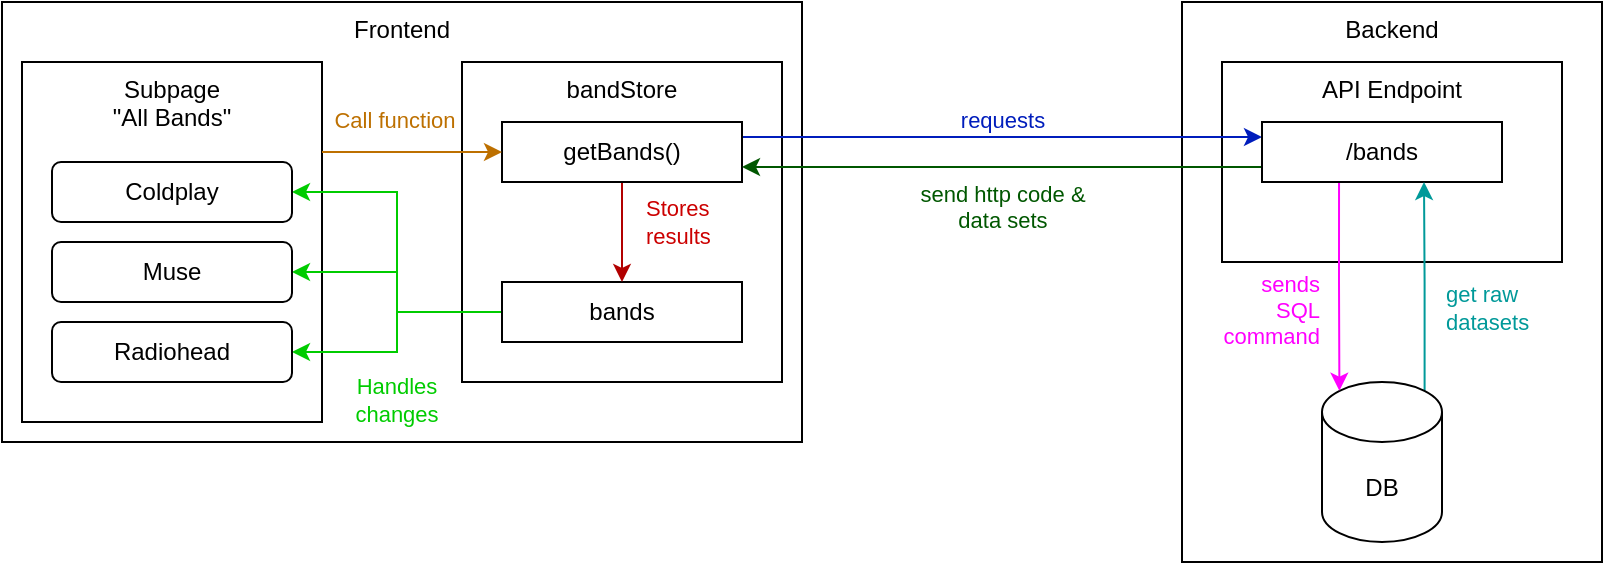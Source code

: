 <mxfile version="26.0.9">
  <diagram name="Page-1" id="6ideKt-3XiqBCAVgAsyQ">
    <mxGraphModel dx="1195" dy="689" grid="1" gridSize="10" guides="1" tooltips="1" connect="1" arrows="1" fold="1" page="1" pageScale="1" pageWidth="1169" pageHeight="827" math="0" shadow="0">
      <root>
        <mxCell id="0" />
        <mxCell id="1" parent="0" />
        <mxCell id="KDqfIFqn06qLZiIO6-10-49" value="Frontend" style="rounded=0;whiteSpace=wrap;html=1;verticalAlign=top;" parent="1" vertex="1">
          <mxGeometry x="40" y="90" width="400" height="220" as="geometry" />
        </mxCell>
        <mxCell id="KDqfIFqn06qLZiIO6-10-52" value="Subpage&lt;div&gt;&quot;All Bands&quot;&lt;/div&gt;" style="rounded=0;whiteSpace=wrap;html=1;verticalAlign=top;" parent="1" vertex="1">
          <mxGeometry x="50" y="120" width="150" height="180" as="geometry" />
        </mxCell>
        <mxCell id="KDqfIFqn06qLZiIO6-10-50" value="Backend" style="rounded=0;whiteSpace=wrap;html=1;verticalAlign=top;" parent="1" vertex="1">
          <mxGeometry x="630" y="90" width="210" height="280" as="geometry" />
        </mxCell>
        <mxCell id="KDqfIFqn06qLZiIO6-10-55" value="API Endpoint" style="rounded=0;whiteSpace=wrap;html=1;verticalAlign=top;" parent="1" vertex="1">
          <mxGeometry x="650" y="120" width="170" height="100" as="geometry" />
        </mxCell>
        <mxCell id="KDqfIFqn06qLZiIO6-10-46" value="bandStore" style="rounded=0;whiteSpace=wrap;html=1;verticalAlign=top;" parent="1" vertex="1">
          <mxGeometry x="270" y="120" width="160" height="160" as="geometry" />
        </mxCell>
        <mxCell id="KDqfIFqn06qLZiIO6-10-70" style="edgeStyle=orthogonalEdgeStyle;rounded=0;orthogonalLoop=1;jettySize=auto;html=1;exitX=0;exitY=0.5;exitDx=0;exitDy=0;entryX=1;entryY=0.5;entryDx=0;entryDy=0;strokeColor=#00CC00;" parent="1" source="KDqfIFqn06qLZiIO6-10-47" target="KDqfIFqn06qLZiIO6-10-65" edge="1">
          <mxGeometry relative="1" as="geometry" />
        </mxCell>
        <mxCell id="KDqfIFqn06qLZiIO6-10-71" style="edgeStyle=orthogonalEdgeStyle;rounded=0;orthogonalLoop=1;jettySize=auto;html=1;exitX=0;exitY=0.5;exitDx=0;exitDy=0;entryX=1;entryY=0.5;entryDx=0;entryDy=0;strokeColor=#00CC00;" parent="1" source="KDqfIFqn06qLZiIO6-10-47" target="KDqfIFqn06qLZiIO6-10-66" edge="1">
          <mxGeometry relative="1" as="geometry" />
        </mxCell>
        <mxCell id="KDqfIFqn06qLZiIO6-10-73" value="&lt;font color=&quot;#00cc00&quot;&gt;Handles&lt;/font&gt;&lt;div&gt;&lt;font color=&quot;#00cc00&quot;&gt;changes&lt;/font&gt;&lt;/div&gt;" style="edgeStyle=orthogonalEdgeStyle;rounded=0;orthogonalLoop=1;jettySize=auto;html=1;exitX=0;exitY=0.5;exitDx=0;exitDy=0;entryX=1;entryY=0.5;entryDx=0;entryDy=0;strokeColor=#00CC00;" parent="1" source="KDqfIFqn06qLZiIO6-10-47" target="KDqfIFqn06qLZiIO6-10-72" edge="1">
          <mxGeometry x="0.168" y="24" relative="1" as="geometry">
            <mxPoint as="offset" />
          </mxGeometry>
        </mxCell>
        <mxCell id="KDqfIFqn06qLZiIO6-10-47" value="bands" style="rounded=0;whiteSpace=wrap;html=1;" parent="1" vertex="1">
          <mxGeometry x="290" y="230" width="120" height="30" as="geometry" />
        </mxCell>
        <mxCell id="KDqfIFqn06qLZiIO6-10-59" value="&lt;div style=&quot;&quot;&gt;&lt;font style=&quot;color: rgb(204, 0, 0);&quot;&gt;Stores&lt;/font&gt;&lt;/div&gt;&lt;div style=&quot;&quot;&gt;&lt;font style=&quot;color: rgb(204, 0, 0);&quot;&gt;results&lt;/font&gt;&lt;/div&gt;" style="edgeStyle=orthogonalEdgeStyle;rounded=0;orthogonalLoop=1;jettySize=auto;html=1;exitX=0.5;exitY=1;exitDx=0;exitDy=0;entryX=0.5;entryY=0;entryDx=0;entryDy=0;align=left;fillColor=#e51400;strokeColor=#B20000;" parent="1" source="KDqfIFqn06qLZiIO6-10-48" target="KDqfIFqn06qLZiIO6-10-47" edge="1">
          <mxGeometry x="-0.2" y="10" relative="1" as="geometry">
            <mxPoint as="offset" />
          </mxGeometry>
        </mxCell>
        <mxCell id="KDqfIFqn06qLZiIO6-10-67" value="&lt;font style=&quot;color: rgb(0, 29, 188);&quot;&gt;requests&lt;/font&gt;" style="edgeStyle=orthogonalEdgeStyle;rounded=0;orthogonalLoop=1;jettySize=auto;html=1;exitX=1;exitY=0.25;exitDx=0;exitDy=0;entryX=0;entryY=0.25;entryDx=0;entryDy=0;verticalAlign=bottom;fillColor=#0050ef;strokeColor=#001DBC;" parent="1" source="KDqfIFqn06qLZiIO6-10-48" target="KDqfIFqn06qLZiIO6-10-56" edge="1">
          <mxGeometry relative="1" as="geometry" />
        </mxCell>
        <mxCell id="KDqfIFqn06qLZiIO6-10-48" value="getBands()" style="rounded=0;whiteSpace=wrap;html=1;" parent="1" vertex="1">
          <mxGeometry x="290" y="150" width="120" height="30" as="geometry" />
        </mxCell>
        <mxCell id="KDqfIFqn06qLZiIO6-10-53" value="&lt;font color=&quot;#bd7000&quot;&gt;Call function&lt;/font&gt;" style="edgeStyle=orthogonalEdgeStyle;rounded=0;orthogonalLoop=1;jettySize=auto;html=1;exitX=1;exitY=0.25;exitDx=0;exitDy=0;entryX=0;entryY=0.5;entryDx=0;entryDy=0;verticalAlign=bottom;fillColor=#f0a30a;strokeColor=#BD7000;" parent="1" source="KDqfIFqn06qLZiIO6-10-52" target="KDqfIFqn06qLZiIO6-10-48" edge="1">
          <mxGeometry x="-0.215" y="7" relative="1" as="geometry">
            <mxPoint as="offset" />
          </mxGeometry>
        </mxCell>
        <mxCell id="KDqfIFqn06qLZiIO6-10-68" value="&lt;font style=&quot;color: rgb(0, 87, 0);&quot;&gt;send http code &amp;amp;&lt;/font&gt;&lt;div&gt;&lt;span style=&quot;color: light-dark(rgb(0, 87, 0), rgb(0, 87, 0)); background-color: light-dark(#ffffff, var(--ge-dark-color, #121212));&quot;&gt;data sets&lt;/span&gt;&lt;/div&gt;" style="edgeStyle=orthogonalEdgeStyle;rounded=0;orthogonalLoop=1;jettySize=auto;html=1;exitX=0;exitY=0.75;exitDx=0;exitDy=0;entryX=1;entryY=0.75;entryDx=0;entryDy=0;verticalAlign=top;fillColor=#008a00;strokeColor=#005700;" parent="1" source="KDqfIFqn06qLZiIO6-10-56" target="KDqfIFqn06qLZiIO6-10-48" edge="1">
          <mxGeometry relative="1" as="geometry" />
        </mxCell>
        <mxCell id="KDqfIFqn06qLZiIO6-10-56" value="/bands" style="rounded=0;whiteSpace=wrap;html=1;" parent="1" vertex="1">
          <mxGeometry x="670" y="150" width="120" height="30" as="geometry" />
        </mxCell>
        <mxCell id="KDqfIFqn06qLZiIO6-10-63" value="&lt;font style=&quot;color: rgb(0, 153, 153);&quot;&gt;get raw&lt;/font&gt;&lt;div&gt;&lt;font color=&quot;#009999&quot;&gt;datasets&lt;/font&gt;&lt;/div&gt;" style="edgeStyle=orthogonalEdgeStyle;rounded=0;orthogonalLoop=1;jettySize=auto;html=1;exitX=0.855;exitY=0;exitDx=0;exitDy=4.35;exitPerimeter=0;align=left;strokeColor=#009999;" parent="1" source="KDqfIFqn06qLZiIO6-10-61" edge="1">
          <mxGeometry x="-0.215" y="-9" relative="1" as="geometry">
            <mxPoint as="offset" />
            <mxPoint x="751" y="180" as="targetPoint" />
          </mxGeometry>
        </mxCell>
        <mxCell id="KDqfIFqn06qLZiIO6-10-61" value="DB" style="shape=cylinder3;whiteSpace=wrap;html=1;boundedLbl=1;backgroundOutline=1;size=15;" parent="1" vertex="1">
          <mxGeometry x="700" y="280" width="60" height="80" as="geometry" />
        </mxCell>
        <mxCell id="KDqfIFqn06qLZiIO6-10-62" value="&lt;font style=&quot;color: rgb(255, 0, 255);&quot;&gt;sends&lt;/font&gt;&lt;div&gt;&lt;font style=&quot;color: rgb(255, 0, 255);&quot;&gt;SQL&lt;/font&gt;&lt;/div&gt;&lt;div&gt;&lt;font style=&quot;color: rgb(255, 0, 255);&quot;&gt;command&lt;/font&gt;&lt;/div&gt;" style="edgeStyle=orthogonalEdgeStyle;rounded=0;orthogonalLoop=1;jettySize=auto;html=1;exitX=0.321;exitY=1.017;exitDx=0;exitDy=0;entryX=0.145;entryY=0;entryDx=0;entryDy=4.35;entryPerimeter=0;align=right;strokeColor=#FF00FF;exitPerimeter=0;" parent="1" source="KDqfIFqn06qLZiIO6-10-56" target="KDqfIFqn06qLZiIO6-10-61" edge="1">
          <mxGeometry x="0.216" y="-9" relative="1" as="geometry">
            <mxPoint as="offset" />
          </mxGeometry>
        </mxCell>
        <mxCell id="KDqfIFqn06qLZiIO6-10-65" value="Coldplay" style="rounded=1;whiteSpace=wrap;html=1;" parent="1" vertex="1">
          <mxGeometry x="65" y="170" width="120" height="30" as="geometry" />
        </mxCell>
        <mxCell id="KDqfIFqn06qLZiIO6-10-66" value="Muse" style="rounded=1;whiteSpace=wrap;html=1;" parent="1" vertex="1">
          <mxGeometry x="65" y="210" width="120" height="30" as="geometry" />
        </mxCell>
        <mxCell id="KDqfIFqn06qLZiIO6-10-72" value="Radiohead" style="rounded=1;whiteSpace=wrap;html=1;" parent="1" vertex="1">
          <mxGeometry x="65" y="250" width="120" height="30" as="geometry" />
        </mxCell>
      </root>
    </mxGraphModel>
  </diagram>
</mxfile>
